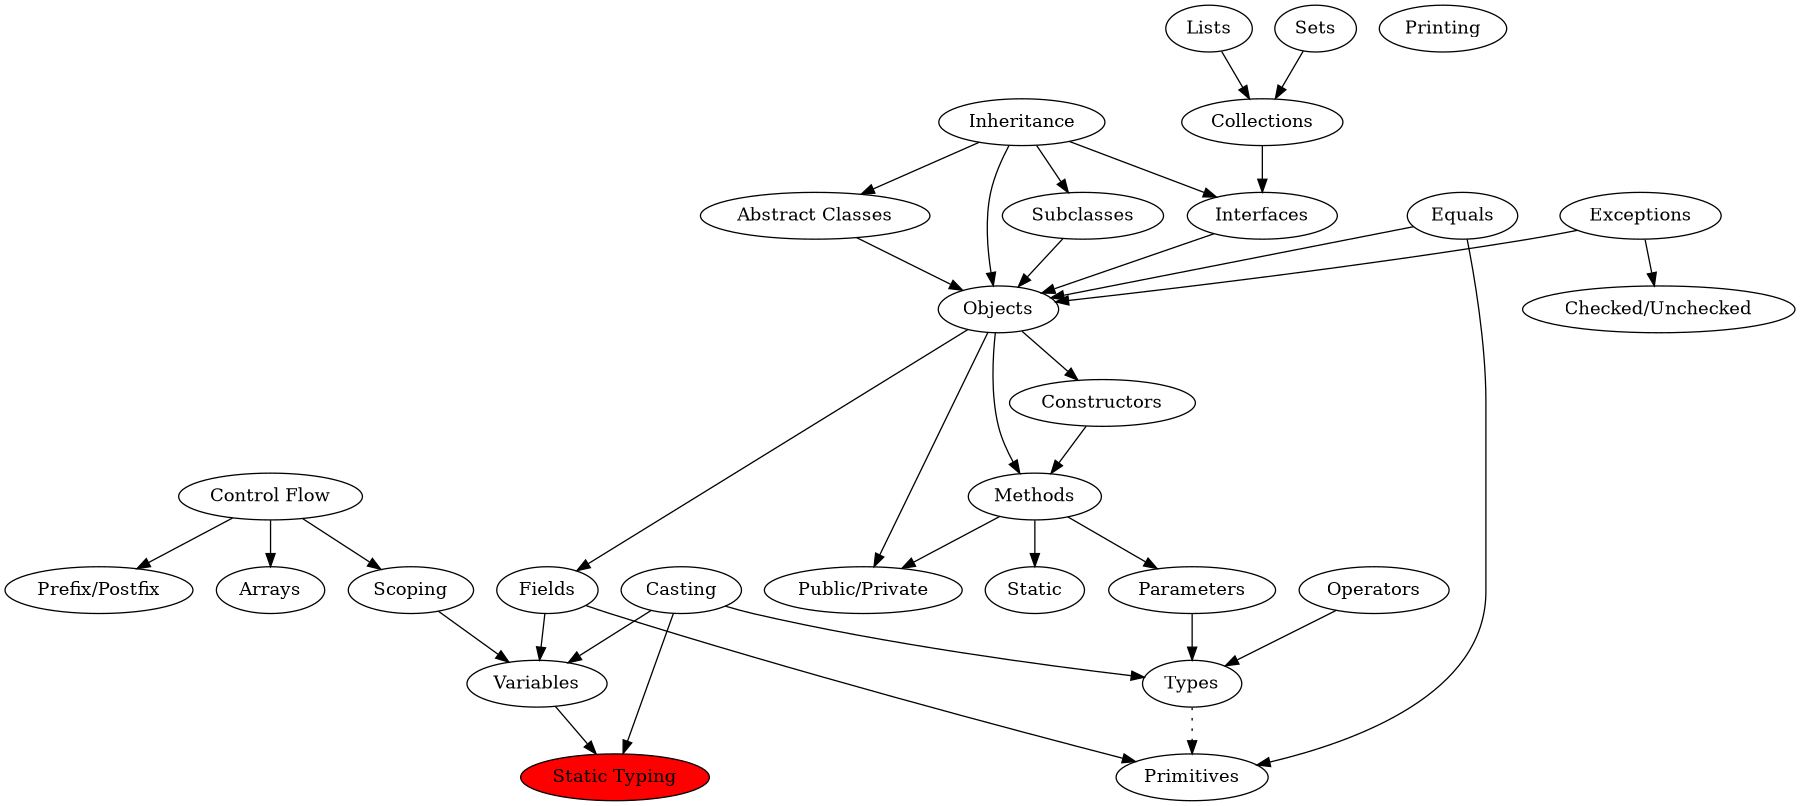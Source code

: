 digraph test123 {
  size = "12, 12";
  "Static Typing" [style = filled, fillcolor = red];
  Printing;
  Types -> Primitives [style = dotted];
  Operators -> Types;
  Casting -> "Static Typing", Variables, Types;
  Variables -> "Static Typing";
  Parameters -> Types;
  Scoping -> Variables;
  "Control Flow" -> Scoping, "Prefix/Postfix", Arrays;
  Fields -> Variables, Primitives;
  Methods -> Parameters, Static, "Public/Private";
  Objects -> Fields, "Public/Private", Methods, Constructors;
  Constructors -> Methods;
  Equals -> Primitives, Objects;
  Subclasses -> Objects;
  Inheritance -> Objects, Subclasses, Interfaces, "Abstract Classes";
  Interfaces -> Objects;
  "Abstract Classes" -> Objects;
  Exceptions -> Objects, "Checked/Unchecked";
  Collections -> Interfaces;
  Lists -> Collections;
  Sets -> Collections;
}
